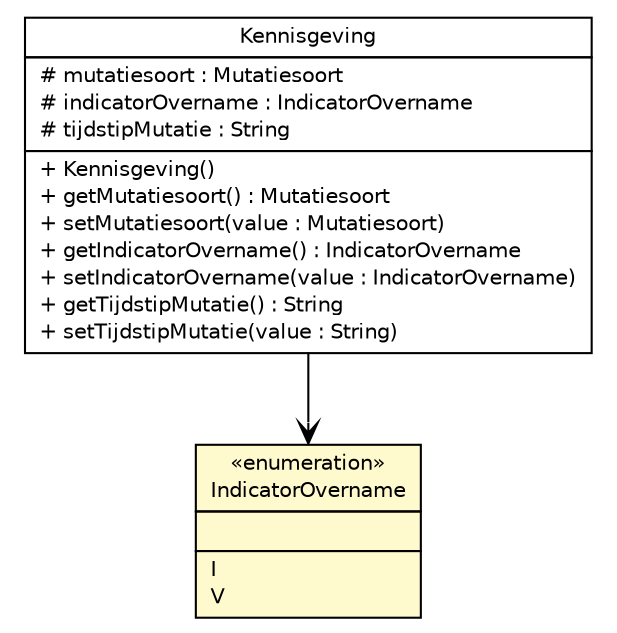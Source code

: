 #!/usr/local/bin/dot
#
# Class diagram 
# Generated by UMLGraph version R5_6-24-gf6e263 (http://www.umlgraph.org/)
#

digraph G {
	edge [fontname="Helvetica",fontsize=10,labelfontname="Helvetica",labelfontsize=10];
	node [fontname="Helvetica",fontsize=10,shape=plaintext];
	nodesep=0.25;
	ranksep=0.5;
	// nl.egem.stuf.stuf0204.IndicatorOvername
	c72343 [label=<<table title="nl.egem.stuf.stuf0204.IndicatorOvername" border="0" cellborder="1" cellspacing="0" cellpadding="2" port="p" bgcolor="lemonChiffon" href="./IndicatorOvername.html">
		<tr><td><table border="0" cellspacing="0" cellpadding="1">
<tr><td align="center" balign="center"> &#171;enumeration&#187; </td></tr>
<tr><td align="center" balign="center"> IndicatorOvername </td></tr>
		</table></td></tr>
		<tr><td><table border="0" cellspacing="0" cellpadding="1">
<tr><td align="left" balign="left">  </td></tr>
		</table></td></tr>
		<tr><td><table border="0" cellspacing="0" cellpadding="1">
<tr><td align="left" balign="left"> I </td></tr>
<tr><td align="left" balign="left"> V </td></tr>
		</table></td></tr>
		</table>>, URL="./IndicatorOvername.html", fontname="Helvetica", fontcolor="black", fontsize=10.0];
	// nl.egem.stuf.stuf0204.Stuurgegevens.Kennisgeving
	c72349 [label=<<table title="nl.egem.stuf.stuf0204.Stuurgegevens.Kennisgeving" border="0" cellborder="1" cellspacing="0" cellpadding="2" port="p" href="./Stuurgegevens.Kennisgeving.html">
		<tr><td><table border="0" cellspacing="0" cellpadding="1">
<tr><td align="center" balign="center"> Kennisgeving </td></tr>
		</table></td></tr>
		<tr><td><table border="0" cellspacing="0" cellpadding="1">
<tr><td align="left" balign="left"> # mutatiesoort : Mutatiesoort </td></tr>
<tr><td align="left" balign="left"> # indicatorOvername : IndicatorOvername </td></tr>
<tr><td align="left" balign="left"> # tijdstipMutatie : String </td></tr>
		</table></td></tr>
		<tr><td><table border="0" cellspacing="0" cellpadding="1">
<tr><td align="left" balign="left"> + Kennisgeving() </td></tr>
<tr><td align="left" balign="left"> + getMutatiesoort() : Mutatiesoort </td></tr>
<tr><td align="left" balign="left"> + setMutatiesoort(value : Mutatiesoort) </td></tr>
<tr><td align="left" balign="left"> + getIndicatorOvername() : IndicatorOvername </td></tr>
<tr><td align="left" balign="left"> + setIndicatorOvername(value : IndicatorOvername) </td></tr>
<tr><td align="left" balign="left"> + getTijdstipMutatie() : String </td></tr>
<tr><td align="left" balign="left"> + setTijdstipMutatie(value : String) </td></tr>
		</table></td></tr>
		</table>>, URL="./Stuurgegevens.Kennisgeving.html", fontname="Helvetica", fontcolor="black", fontsize=10.0];
	// nl.egem.stuf.stuf0204.Stuurgegevens.Kennisgeving NAVASSOC nl.egem.stuf.stuf0204.IndicatorOvername
	c72349:p -> c72343:p [taillabel="", label="", headlabel="", fontname="Helvetica", fontcolor="black", fontsize=10.0, color="black", arrowhead=open];
}

